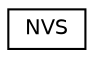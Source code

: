 digraph "Graphical Class Hierarchy"
{
  edge [fontname="Helvetica",fontsize="10",labelfontname="Helvetica",labelfontsize="10"];
  node [fontname="Helvetica",fontsize="10",shape=record];
  rankdir="LR";
  Node0 [label="NVS",height=0.2,width=0.4,color="black", fillcolor="white", style="filled",URL="$class_n_v_s.html",tooltip="Provide Non Volatile Storage access. "];
}
